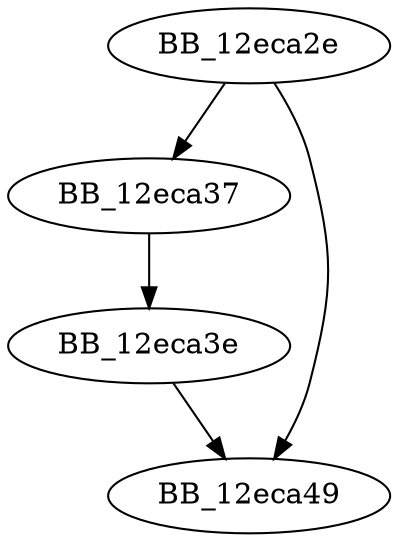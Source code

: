 DiGraph ___initmbctable{
BB_12eca2e->BB_12eca37
BB_12eca2e->BB_12eca49
BB_12eca37->BB_12eca3e
BB_12eca3e->BB_12eca49
}
